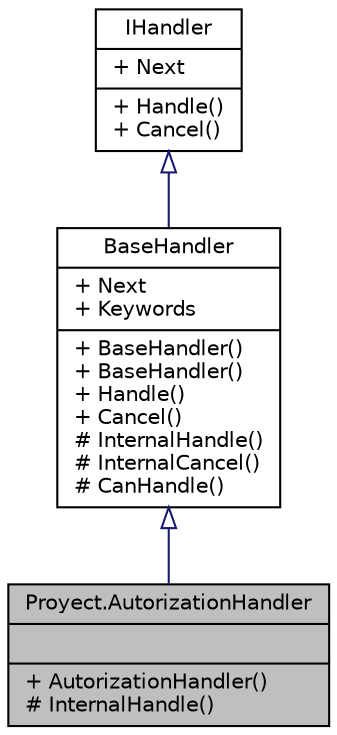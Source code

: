 digraph "Proyect.AutorizationHandler"
{
 // INTERACTIVE_SVG=YES
 // LATEX_PDF_SIZE
  edge [fontname="Helvetica",fontsize="10",labelfontname="Helvetica",labelfontsize="10"];
  node [fontname="Helvetica",fontsize="10",shape=record];
  Node1 [label="{Proyect.AutorizationHandler\n||+ AutorizationHandler()\l# InternalHandle()\l}",height=0.2,width=0.4,color="black", fillcolor="grey75", style="filled", fontcolor="black",tooltip="Clase base para implementar el patrón Chain of Responsibility."];
  Node2 -> Node1 [dir="back",color="midnightblue",fontsize="10",style="solid",arrowtail="onormal",fontname="Helvetica"];
  Node2 [label="{BaseHandler\n|+ Next\l+ Keywords\l|+ BaseHandler()\l+ BaseHandler()\l+ Handle()\l+ Cancel()\l# InternalHandle()\l# InternalCancel()\l# CanHandle()\l}",height=0.2,width=0.4,color="black", fillcolor="white", style="filled",URL="$classProyect_1_1BaseHandler.html",tooltip="Clase base para implementar el patrón Chain of Responsibility."];
  Node3 -> Node2 [dir="back",color="midnightblue",fontsize="10",style="solid",arrowtail="onormal",fontname="Helvetica"];
  Node3 [label="{IHandler\n|+ Next\l|+ Handle()\l+ Cancel()\l}",height=0.2,width=0.4,color="black", fillcolor="white", style="filled",URL="$interfaceProyect_1_1IHandler.html",tooltip="Interfaz para implementar el patrón Chain of Responsibility. En ese patrón se pasa un mensaje a travé..."];
}
